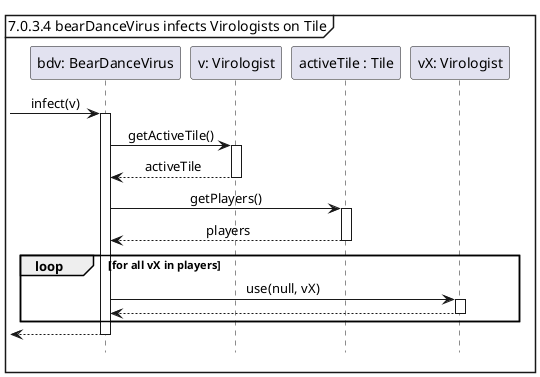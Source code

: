 @startuml
hide footbox
skinparam sequenceMessageAlign center

mainframe 7.0.3.4 bearDanceVirus infects Virologists on Tile

participant "bdv: BearDanceVirus" as bdv
participant "v: Virologist" as v
participant "activeTile : Tile" as activeTile
participant "vX: Virologist" as vX

-> bdv ++ : infect(v)
    bdv -> v ++: getActiveTile()
    return activeTile
    bdv -> activeTile ++ : getPlayers()
    return players
    loop for all vX in players
        bdv -> vX ++ : use(null, vX)
        return
    end
return

@enduml